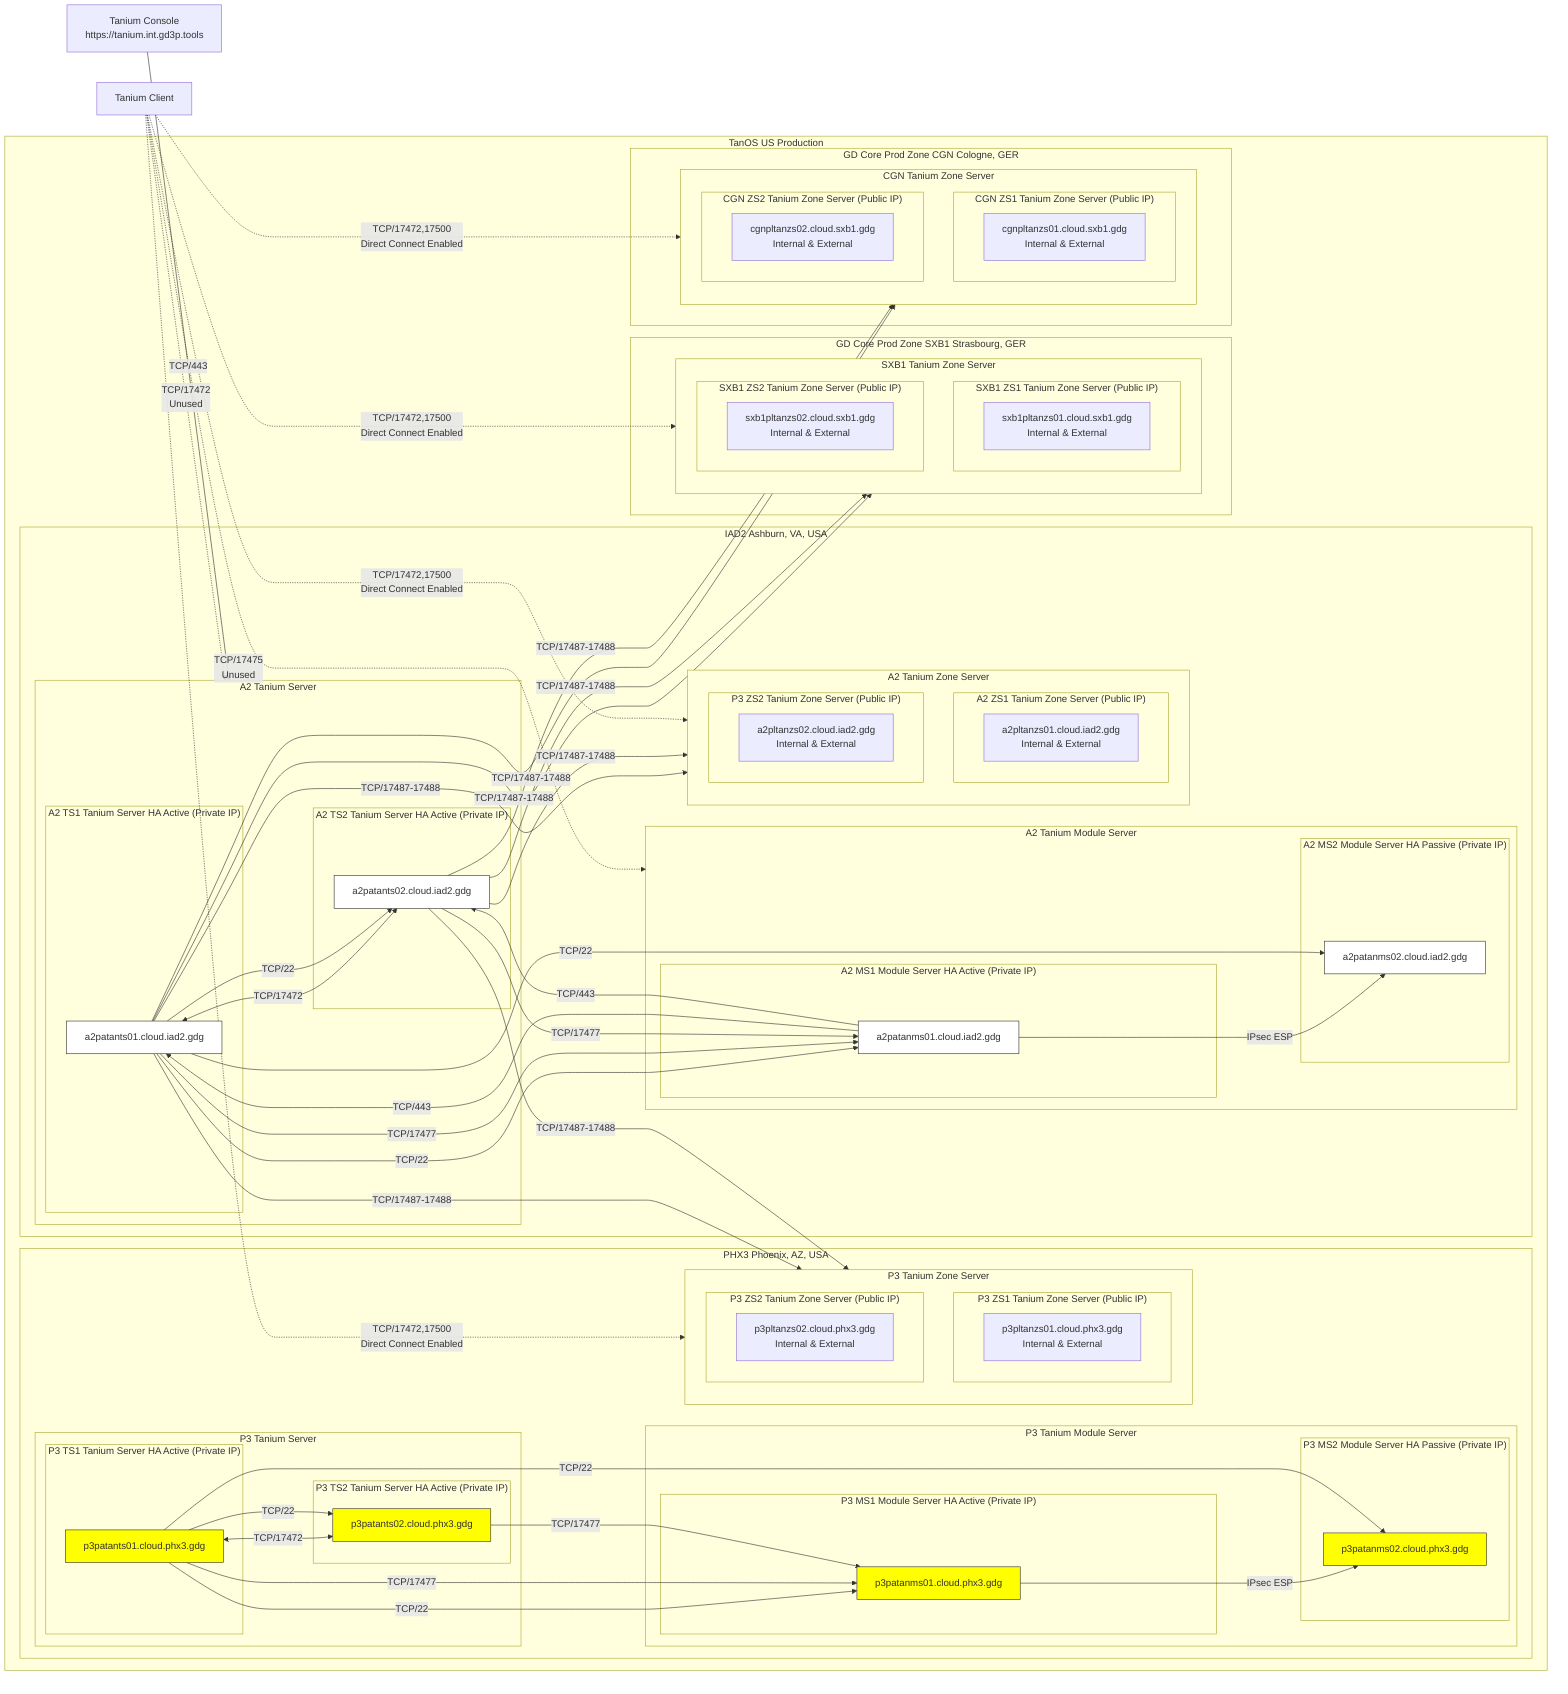 flowchart LR
    %% Define nodes and subgraphs
    subgraph TanOS_US_Prod["TanOS US Production"]
        subgraph P3["PHX3 Phoenix, AZ, USA"]
            subgraph TS_P3["P3 Tanium Server"]
                %% Failover Cluster
                subgraph P3_HV1["P3 TS1 Tanium Server HA Active (Private IP)"]
                    TS_P3_1["p3patants01.cloud.phx3.gdg"]
                    class TS_P3_1 yellow
                end
                subgraph P3_HV3["P3 TS2 Tanium Server HA Active (Private IP)"]
                    TS_P3_2["p3patants02.cloud.phx3.gdg"]
                    class TS_P3_2 yellow
                end
                TS_P3_1 <-->|"TCP/17472"| TS_P3_2
            end
            subgraph MS_P3["P3 Tanium Module Server"]
                subgraph P3_HV2["P3 MS1 Module Server HA Active (Private IP)"]
                    MS_P3_1["p3patanms01.cloud.phx3.gdg"]
                    class MS_P3_1 yellow
                end
                subgraph P3_HV4["P3 MS2 Module Server HA Passive (Private IP)"]
                    MS_P3_2["p3patanms02.cloud.phx3.gdg"]
                    class MS_P3_2 yellow
                end
                MS_P3_1 -->|"IPsec ESP"| MS_P3_2
            end
            subgraph ZS_P3["P3 Tanium Zone Server"]
                %% Connects to Active Cluster
                subgraph P3_HV5["P3 ZS1 Tanium Zone Server (Public IP)"]
                    ZS_P3_1["p3pltanzs01.cloud.phx3.gdg<br/>Internal & External"]
                end
                subgraph P3_HV6["P3 ZS2 Tanium Zone Server (Public IP)"]
                    ZS_P3_2["p3pltanzs02.cloud.phx3.gdg<br/>Internal & External"]
                end
            end
        end
        subgraph A2["IAD2 Ashburn, VA, USA"]
            subgraph TS_A2["A2 Tanium Server"]
                %% Active Cluster
                subgraph A2_HV1["A2 TS1 Tanium Server HA Active (Private IP)"]
                    TS_A2_1["a2patants01.cloud.iad2.gdg"]
                    class TS_A2_1 white
                end
                subgraph A2_HV3["A2 TS2 Tanium Server HA Active (Private IP)"]
                    TS_A2_2["a2patants02.cloud.iad2.gdg"]
                    class TS_A2_2 white
                end
                TS_A2_1 <-->|"TCP/17472"| TS_A2_2
            end
            subgraph MS_A2["A2 Tanium Module Server"]
                subgraph A2_HV2["A2 MS1 Module Server HA Active (Private IP)"]
                    MS_A2_1["a2patanms01.cloud.iad2.gdg"]
                    class MS_A2_1 white
                end
                subgraph A2_HV4["A2 MS2 Module Server HA Passive (Private IP)"]
                    MS_A2_2["a2patanms02.cloud.iad2.gdg"]
                    class MS_A2_2 white
                end
                MS_A2_1 -->|"IPsec ESP"| MS_A2_2
            end
            subgraph ZS_A2["A2 Tanium Zone Server"]
                %% Connects to Active Cluster
                subgraph A2_HV5["A2 ZS1 Tanium Zone Server (Public IP)"]
                    ZS_A2_1["a2pltanzs01.cloud.iad2.gdg<br/>Internal & External"]
                end
                subgraph A2_HV6["P3 ZS2 Tanium Zone Server (Public IP)"]
                    ZS_A2_2["a2pltanzs02.cloud.iad2.gdg<br/>Internal & External"]
                end
            end
        end
        subgraph SXB1["GD Core Prod Zone SXB1 Strasbourg, GER"]
            subgraph ZS_SXB1["SXB1 Tanium Zone Server"]
                %% Connects to Active Cluster
                subgraph SXB1_HV1["SXB1 ZS1 Tanium Zone Server (Public IP)"]
                    ZS_SXB1_1["sxb1pltanzs01.cloud.sxb1.gdg<br/>Internal & External"]
                end
                subgraph SXB1_HV2["SXB1 ZS2 Tanium Zone Server (Public IP)"]
                    ZS_SXB1_2["sxb1pltanzs02.cloud.sxb1.gdg<br/>Internal & External"]
                end
            end
        end
        subgraph CGN["GD Core Prod Zone CGN Cologne, GER"]
            subgraph ZS_CGN["CGN Tanium Zone Server"]
                %% Connects to Active Cluster
                subgraph CGN_HV1["CGN ZS1 Tanium Zone Server (Public IP)"]
                    ZS_CGN_1["cgnpltanzs01.cloud.sxb1.gdg<br/>Internal & External"]
                end
                subgraph CGN_HV2["CGN ZS2 Tanium Zone Server (Public IP)"]
                    ZS_CGN_2["cgnpltanzs02.cloud.sxb1.gdg<br/>Internal & External"]
                end
            end
        end
    end

    %% Define nodes not part of a subgraph
    %%Title("TanOS Tanium Production"):::StyleGoDaddyProd
    %%TaniumClientInt["Tanium Client"]
    TaniumClientExt["Tanium Client"]
    TaniumConsole["Tanium Console<br/>https://tanium.int.gd3p.tools"]
    %%RDPBastion["RDP Bastion Host<br/>cgnpwbastion01.gde.systems"]
    %%RDPClient["RDP Client"]

    %% Define relationships
    TS_A2_1 -->|"TCP/22"| TS_A2_2 & MS_A2_1 & MS_A2_2
    TS_P3_1 -->|"TCP/22"| TS_P3_2 & MS_P3_1 & MS_P3_2
    TS_A2_1 & TS_A2_2 -->|"TCP/17487-17488"| ZS_A2  & ZS_P3 & ZS_SXB1 & ZS_CGN
    TS_A2_1 & TS_A2_2 -->|"TCP/17477"| MS_A2_1
    TS_P3_1 & TS_P3_2 -->|"TCP/17477"| MS_P3_1
    MS_A2_1 -->|"TCP/443"| TS_A2_1 & TS_A2_2

    TaniumClientExt .->|"TCP/17472<br/>Unused"| TS_A2
    TaniumClientExt .->|"TCP/17475<br/>Unused"| MS_A2
    TaniumClientExt .->|"TCP/17472,17500<br/>Direct Connect Enabled"| ZS_A2 & ZS_P3 & ZS_SXB1 & ZS_CGN
    TaniumConsole -->|"TCP/443"| TS_A2
    %%RDPClient -->|"TCP/UDP/3389"| RDPBastion -->|"TCP/UDP/3389"| ZS_CGN

    %% Add hyperlinks
    click TaniumConsole "https://tanium.int.gd3p.tools" "Tanium Console (VPN Required)"

    %% Define styles
    classDef StyleGoDaddyProd fill:#E22726,color:#000000,stroke:#FFFFFF,stroke-width:1px;
    classDef StyleGoDaddyProdEMEA fill:#FED317,color:#2F1C4C,stroke:#FADCD9,stroke-width:1px;
    classDef StyleGoDaddyDev fill:#00782E,color:#D8EFEF,stroke:#FFEEA9,stroke-width:1px;
    classDef yellow fill:#ff0,stroke:#333,stroke-width:1px;
    classDef white fill:#fff,stroke:#333,stroke-width:1px;

    %% Assign styles
    %%class Title StyleGoDaddyProd;